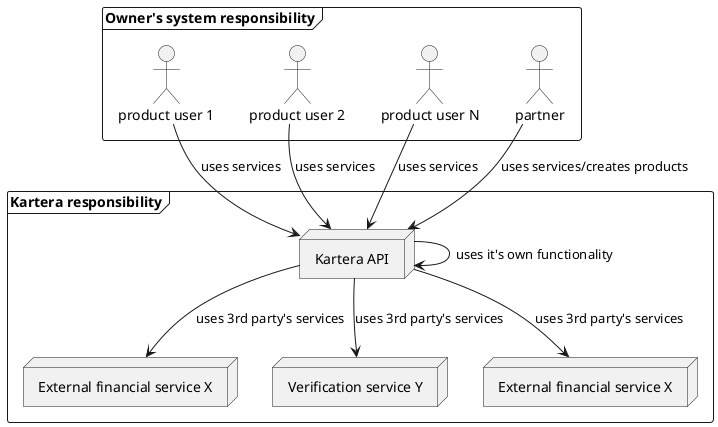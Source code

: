 @startuml

frame "Owner's system responsibility" {
actor "product user 1" as pu1
actor "product user 2" as pu2
actor "product user N" as puN
actor "partner" as partner
}

frame "Kartera responsibility" {
node "Kartera API" as  kartera
node "External financial service X" as  exSystem1
node "Verification service Y" as  exSystem2
node "External financial service X" as  exSystem3
}


pu1-->kartera : uses services
pu2-->kartera : uses services
puN-->kartera : uses services
partner -->kartera : uses services/creates products

kartera --> kartera : uses it's own functionality
kartera --> exSystem1 : uses 3rd party's services
kartera --> exSystem2 : uses 3rd party's services
kartera --> exSystem3 : uses 3rd party's services
@enduml